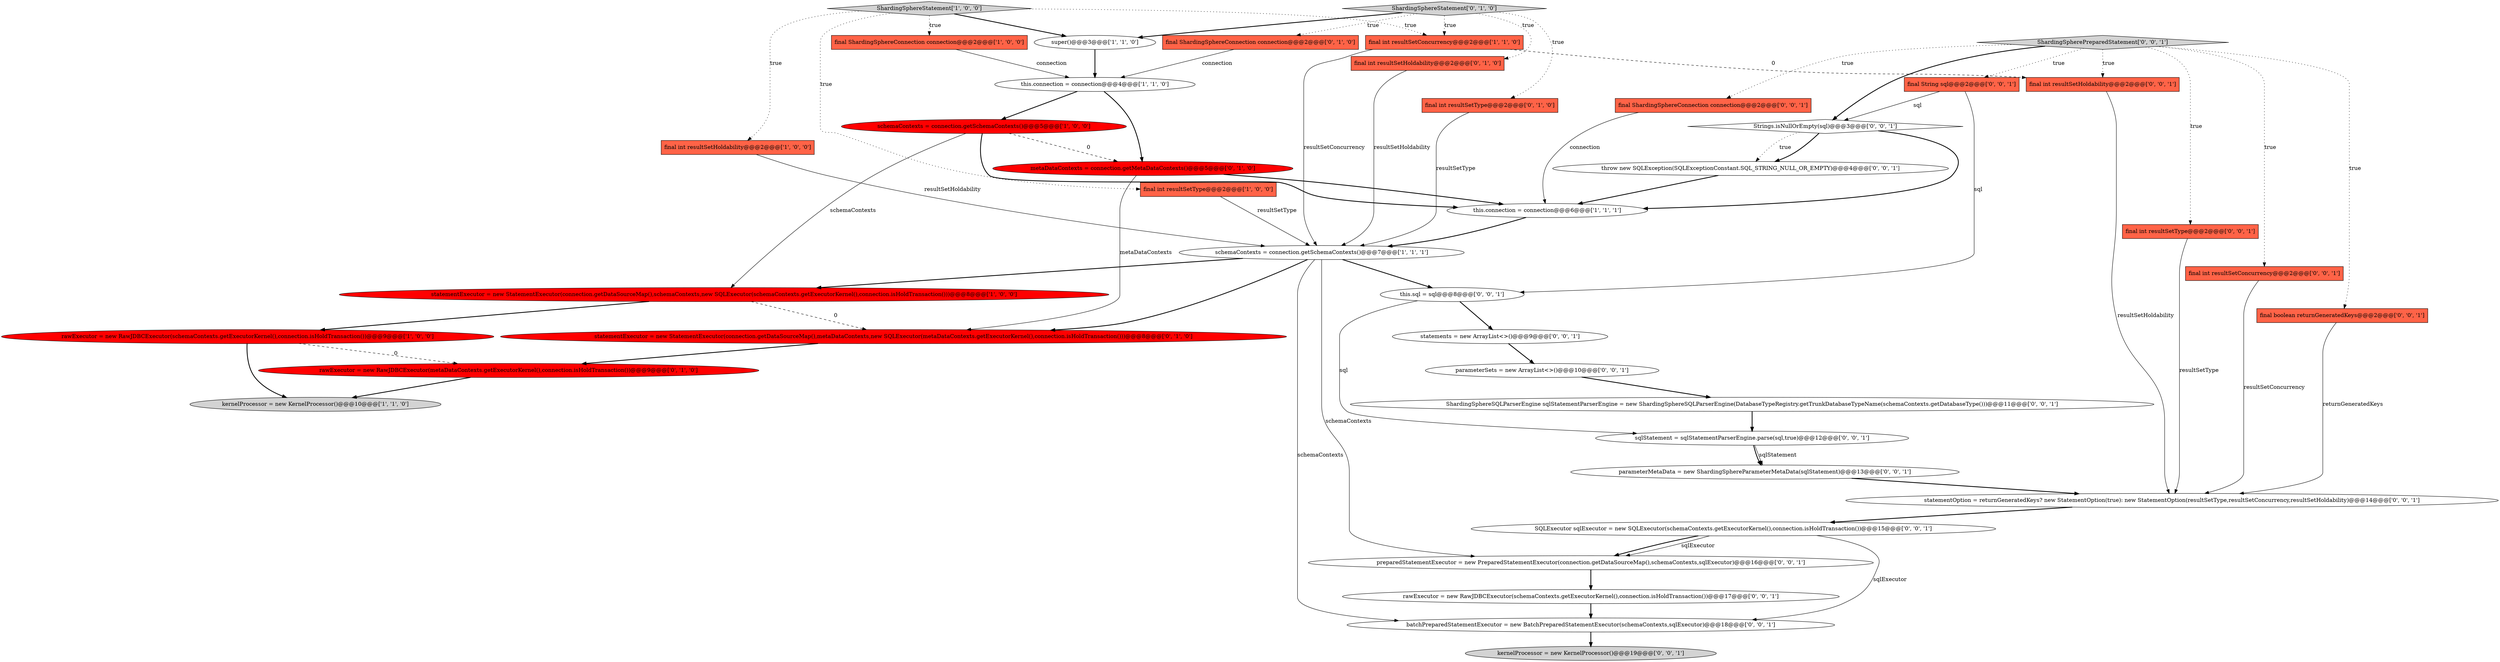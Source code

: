 digraph {
8 [style = filled, label = "this.connection = connection@@@4@@@['1', '1', '0']", fillcolor = white, shape = ellipse image = "AAA0AAABBB1BBB"];
10 [style = filled, label = "rawExecutor = new RawJDBCExecutor(schemaContexts.getExecutorKernel(),connection.isHoldTransaction())@@@9@@@['1', '0', '0']", fillcolor = red, shape = ellipse image = "AAA1AAABBB1BBB"];
19 [style = filled, label = "rawExecutor = new RawJDBCExecutor(metaDataContexts.getExecutorKernel(),connection.isHoldTransaction())@@@9@@@['0', '1', '0']", fillcolor = red, shape = ellipse image = "AAA1AAABBB2BBB"];
25 [style = filled, label = "preparedStatementExecutor = new PreparedStatementExecutor(connection.getDataSourceMap(),schemaContexts,sqlExecutor)@@@16@@@['0', '0', '1']", fillcolor = white, shape = ellipse image = "AAA0AAABBB3BBB"];
35 [style = filled, label = "sqlStatement = sqlStatementParserEngine.parse(sql,true)@@@12@@@['0', '0', '1']", fillcolor = white, shape = ellipse image = "AAA0AAABBB3BBB"];
5 [style = filled, label = "ShardingSphereStatement['1', '0', '0']", fillcolor = lightgray, shape = diamond image = "AAA0AAABBB1BBB"];
27 [style = filled, label = "final int resultSetType@@@2@@@['0', '0', '1']", fillcolor = tomato, shape = box image = "AAA0AAABBB3BBB"];
20 [style = filled, label = "batchPreparedStatementExecutor = new BatchPreparedStatementExecutor(schemaContexts,sqlExecutor)@@@18@@@['0', '0', '1']", fillcolor = white, shape = ellipse image = "AAA0AAABBB3BBB"];
15 [style = filled, label = "ShardingSphereStatement['0', '1', '0']", fillcolor = lightgray, shape = diamond image = "AAA0AAABBB2BBB"];
31 [style = filled, label = "parameterSets = new ArrayList<>()@@@10@@@['0', '0', '1']", fillcolor = white, shape = ellipse image = "AAA0AAABBB3BBB"];
30 [style = filled, label = "final ShardingSphereConnection connection@@@2@@@['0', '0', '1']", fillcolor = tomato, shape = box image = "AAA0AAABBB3BBB"];
32 [style = filled, label = "statementOption = returnGeneratedKeys? new StatementOption(true): new StatementOption(resultSetType,resultSetConcurrency,resultSetHoldability)@@@14@@@['0', '0', '1']", fillcolor = white, shape = ellipse image = "AAA0AAABBB3BBB"];
40 [style = filled, label = "SQLExecutor sqlExecutor = new SQLExecutor(schemaContexts.getExecutorKernel(),connection.isHoldTransaction())@@@15@@@['0', '0', '1']", fillcolor = white, shape = ellipse image = "AAA0AAABBB3BBB"];
37 [style = filled, label = "rawExecutor = new RawJDBCExecutor(schemaContexts.getExecutorKernel(),connection.isHoldTransaction())@@@17@@@['0', '0', '1']", fillcolor = white, shape = ellipse image = "AAA0AAABBB3BBB"];
22 [style = filled, label = "final int resultSetConcurrency@@@2@@@['0', '0', '1']", fillcolor = tomato, shape = box image = "AAA0AAABBB3BBB"];
12 [style = filled, label = "final int resultSetConcurrency@@@2@@@['1', '1', '0']", fillcolor = tomato, shape = box image = "AAA0AAABBB1BBB"];
36 [style = filled, label = "final int resultSetHoldability@@@2@@@['0', '0', '1']", fillcolor = tomato, shape = box image = "AAA0AAABBB3BBB"];
13 [style = filled, label = "statementExecutor = new StatementExecutor(connection.getDataSourceMap(),metaDataContexts,new SQLExecutor(metaDataContexts.getExecutorKernel(),connection.isHoldTransaction()))@@@8@@@['0', '1', '0']", fillcolor = red, shape = ellipse image = "AAA1AAABBB2BBB"];
24 [style = filled, label = "statements = new ArrayList<>()@@@9@@@['0', '0', '1']", fillcolor = white, shape = ellipse image = "AAA0AAABBB3BBB"];
39 [style = filled, label = "Strings.isNullOrEmpty(sql)@@@3@@@['0', '0', '1']", fillcolor = white, shape = diamond image = "AAA0AAABBB3BBB"];
1 [style = filled, label = "kernelProcessor = new KernelProcessor()@@@10@@@['1', '1', '0']", fillcolor = lightgray, shape = ellipse image = "AAA0AAABBB1BBB"];
11 [style = filled, label = "schemaContexts = connection.getSchemaContexts()@@@7@@@['1', '1', '1']", fillcolor = white, shape = ellipse image = "AAA0AAABBB1BBB"];
16 [style = filled, label = "final ShardingSphereConnection connection@@@2@@@['0', '1', '0']", fillcolor = tomato, shape = box image = "AAA0AAABBB2BBB"];
21 [style = filled, label = "parameterMetaData = new ShardingSphereParameterMetaData(sqlStatement)@@@13@@@['0', '0', '1']", fillcolor = white, shape = ellipse image = "AAA0AAABBB3BBB"];
29 [style = filled, label = "kernelProcessor = new KernelProcessor()@@@19@@@['0', '0', '1']", fillcolor = lightgray, shape = ellipse image = "AAA0AAABBB3BBB"];
4 [style = filled, label = "final ShardingSphereConnection connection@@@2@@@['1', '0', '0']", fillcolor = tomato, shape = box image = "AAA0AAABBB1BBB"];
28 [style = filled, label = "final String sql@@@2@@@['0', '0', '1']", fillcolor = tomato, shape = box image = "AAA0AAABBB3BBB"];
14 [style = filled, label = "final int resultSetHoldability@@@2@@@['0', '1', '0']", fillcolor = tomato, shape = box image = "AAA0AAABBB2BBB"];
6 [style = filled, label = "this.connection = connection@@@6@@@['1', '1', '1']", fillcolor = white, shape = ellipse image = "AAA0AAABBB1BBB"];
23 [style = filled, label = "final boolean returnGeneratedKeys@@@2@@@['0', '0', '1']", fillcolor = tomato, shape = box image = "AAA0AAABBB3BBB"];
17 [style = filled, label = "final int resultSetType@@@2@@@['0', '1', '0']", fillcolor = tomato, shape = box image = "AAA0AAABBB2BBB"];
9 [style = filled, label = "super()@@@3@@@['1', '1', '0']", fillcolor = white, shape = ellipse image = "AAA0AAABBB1BBB"];
18 [style = filled, label = "metaDataContexts = connection.getMetaDataContexts()@@@5@@@['0', '1', '0']", fillcolor = red, shape = ellipse image = "AAA1AAABBB2BBB"];
33 [style = filled, label = "this.sql = sql@@@8@@@['0', '0', '1']", fillcolor = white, shape = ellipse image = "AAA0AAABBB3BBB"];
34 [style = filled, label = "ShardingSphereSQLParserEngine sqlStatementParserEngine = new ShardingSphereSQLParserEngine(DatabaseTypeRegistry.getTrunkDatabaseTypeName(schemaContexts.getDatabaseType()))@@@11@@@['0', '0', '1']", fillcolor = white, shape = ellipse image = "AAA0AAABBB3BBB"];
7 [style = filled, label = "statementExecutor = new StatementExecutor(connection.getDataSourceMap(),schemaContexts,new SQLExecutor(schemaContexts.getExecutorKernel(),connection.isHoldTransaction()))@@@8@@@['1', '0', '0']", fillcolor = red, shape = ellipse image = "AAA1AAABBB1BBB"];
26 [style = filled, label = "ShardingSpherePreparedStatement['0', '0', '1']", fillcolor = lightgray, shape = diamond image = "AAA0AAABBB3BBB"];
38 [style = filled, label = "throw new SQLException(SQLExceptionConstant.SQL_STRING_NULL_OR_EMPTY)@@@4@@@['0', '0', '1']", fillcolor = white, shape = ellipse image = "AAA0AAABBB3BBB"];
3 [style = filled, label = "schemaContexts = connection.getSchemaContexts()@@@5@@@['1', '0', '0']", fillcolor = red, shape = ellipse image = "AAA1AAABBB1BBB"];
0 [style = filled, label = "final int resultSetHoldability@@@2@@@['1', '0', '0']", fillcolor = tomato, shape = box image = "AAA0AAABBB1BBB"];
2 [style = filled, label = "final int resultSetType@@@2@@@['1', '0', '0']", fillcolor = tomato, shape = box image = "AAA0AAABBB1BBB"];
23->32 [style = solid, label="returnGeneratedKeys"];
11->25 [style = solid, label="schemaContexts"];
5->9 [style = bold, label=""];
12->11 [style = solid, label="resultSetConcurrency"];
20->29 [style = bold, label=""];
7->10 [style = bold, label=""];
22->32 [style = solid, label="resultSetConcurrency"];
8->18 [style = bold, label=""];
4->8 [style = solid, label="connection"];
10->19 [style = dashed, label="0"];
26->27 [style = dotted, label="true"];
2->11 [style = solid, label="resultSetType"];
39->38 [style = dotted, label="true"];
3->18 [style = dashed, label="0"];
3->7 [style = solid, label="schemaContexts"];
8->3 [style = bold, label=""];
37->20 [style = bold, label=""];
40->25 [style = bold, label=""];
3->6 [style = bold, label=""];
39->6 [style = bold, label=""];
26->23 [style = dotted, label="true"];
12->36 [style = dashed, label="0"];
5->0 [style = dotted, label="true"];
5->12 [style = dotted, label="true"];
27->32 [style = solid, label="resultSetType"];
28->39 [style = solid, label="sql"];
15->16 [style = dotted, label="true"];
9->8 [style = bold, label=""];
15->14 [style = dotted, label="true"];
26->22 [style = dotted, label="true"];
35->21 [style = bold, label=""];
26->39 [style = bold, label=""];
5->4 [style = dotted, label="true"];
31->34 [style = bold, label=""];
38->6 [style = bold, label=""];
16->8 [style = solid, label="connection"];
15->17 [style = dotted, label="true"];
19->1 [style = bold, label=""];
13->19 [style = bold, label=""];
36->32 [style = solid, label="resultSetHoldability"];
35->21 [style = solid, label="sqlStatement"];
24->31 [style = bold, label=""];
18->6 [style = bold, label=""];
25->37 [style = bold, label=""];
15->9 [style = bold, label=""];
26->30 [style = dotted, label="true"];
33->24 [style = bold, label=""];
40->20 [style = solid, label="sqlExecutor"];
6->11 [style = bold, label=""];
32->40 [style = bold, label=""];
11->13 [style = bold, label=""];
0->11 [style = solid, label="resultSetHoldability"];
21->32 [style = bold, label=""];
26->28 [style = dotted, label="true"];
7->13 [style = dashed, label="0"];
39->38 [style = bold, label=""];
11->33 [style = bold, label=""];
15->12 [style = dotted, label="true"];
30->6 [style = solid, label="connection"];
40->25 [style = solid, label="sqlExecutor"];
14->11 [style = solid, label="resultSetHoldability"];
11->20 [style = solid, label="schemaContexts"];
28->33 [style = solid, label="sql"];
34->35 [style = bold, label=""];
10->1 [style = bold, label=""];
17->11 [style = solid, label="resultSetType"];
26->36 [style = dotted, label="true"];
11->7 [style = bold, label=""];
33->35 [style = solid, label="sql"];
18->13 [style = solid, label="metaDataContexts"];
5->2 [style = dotted, label="true"];
}
